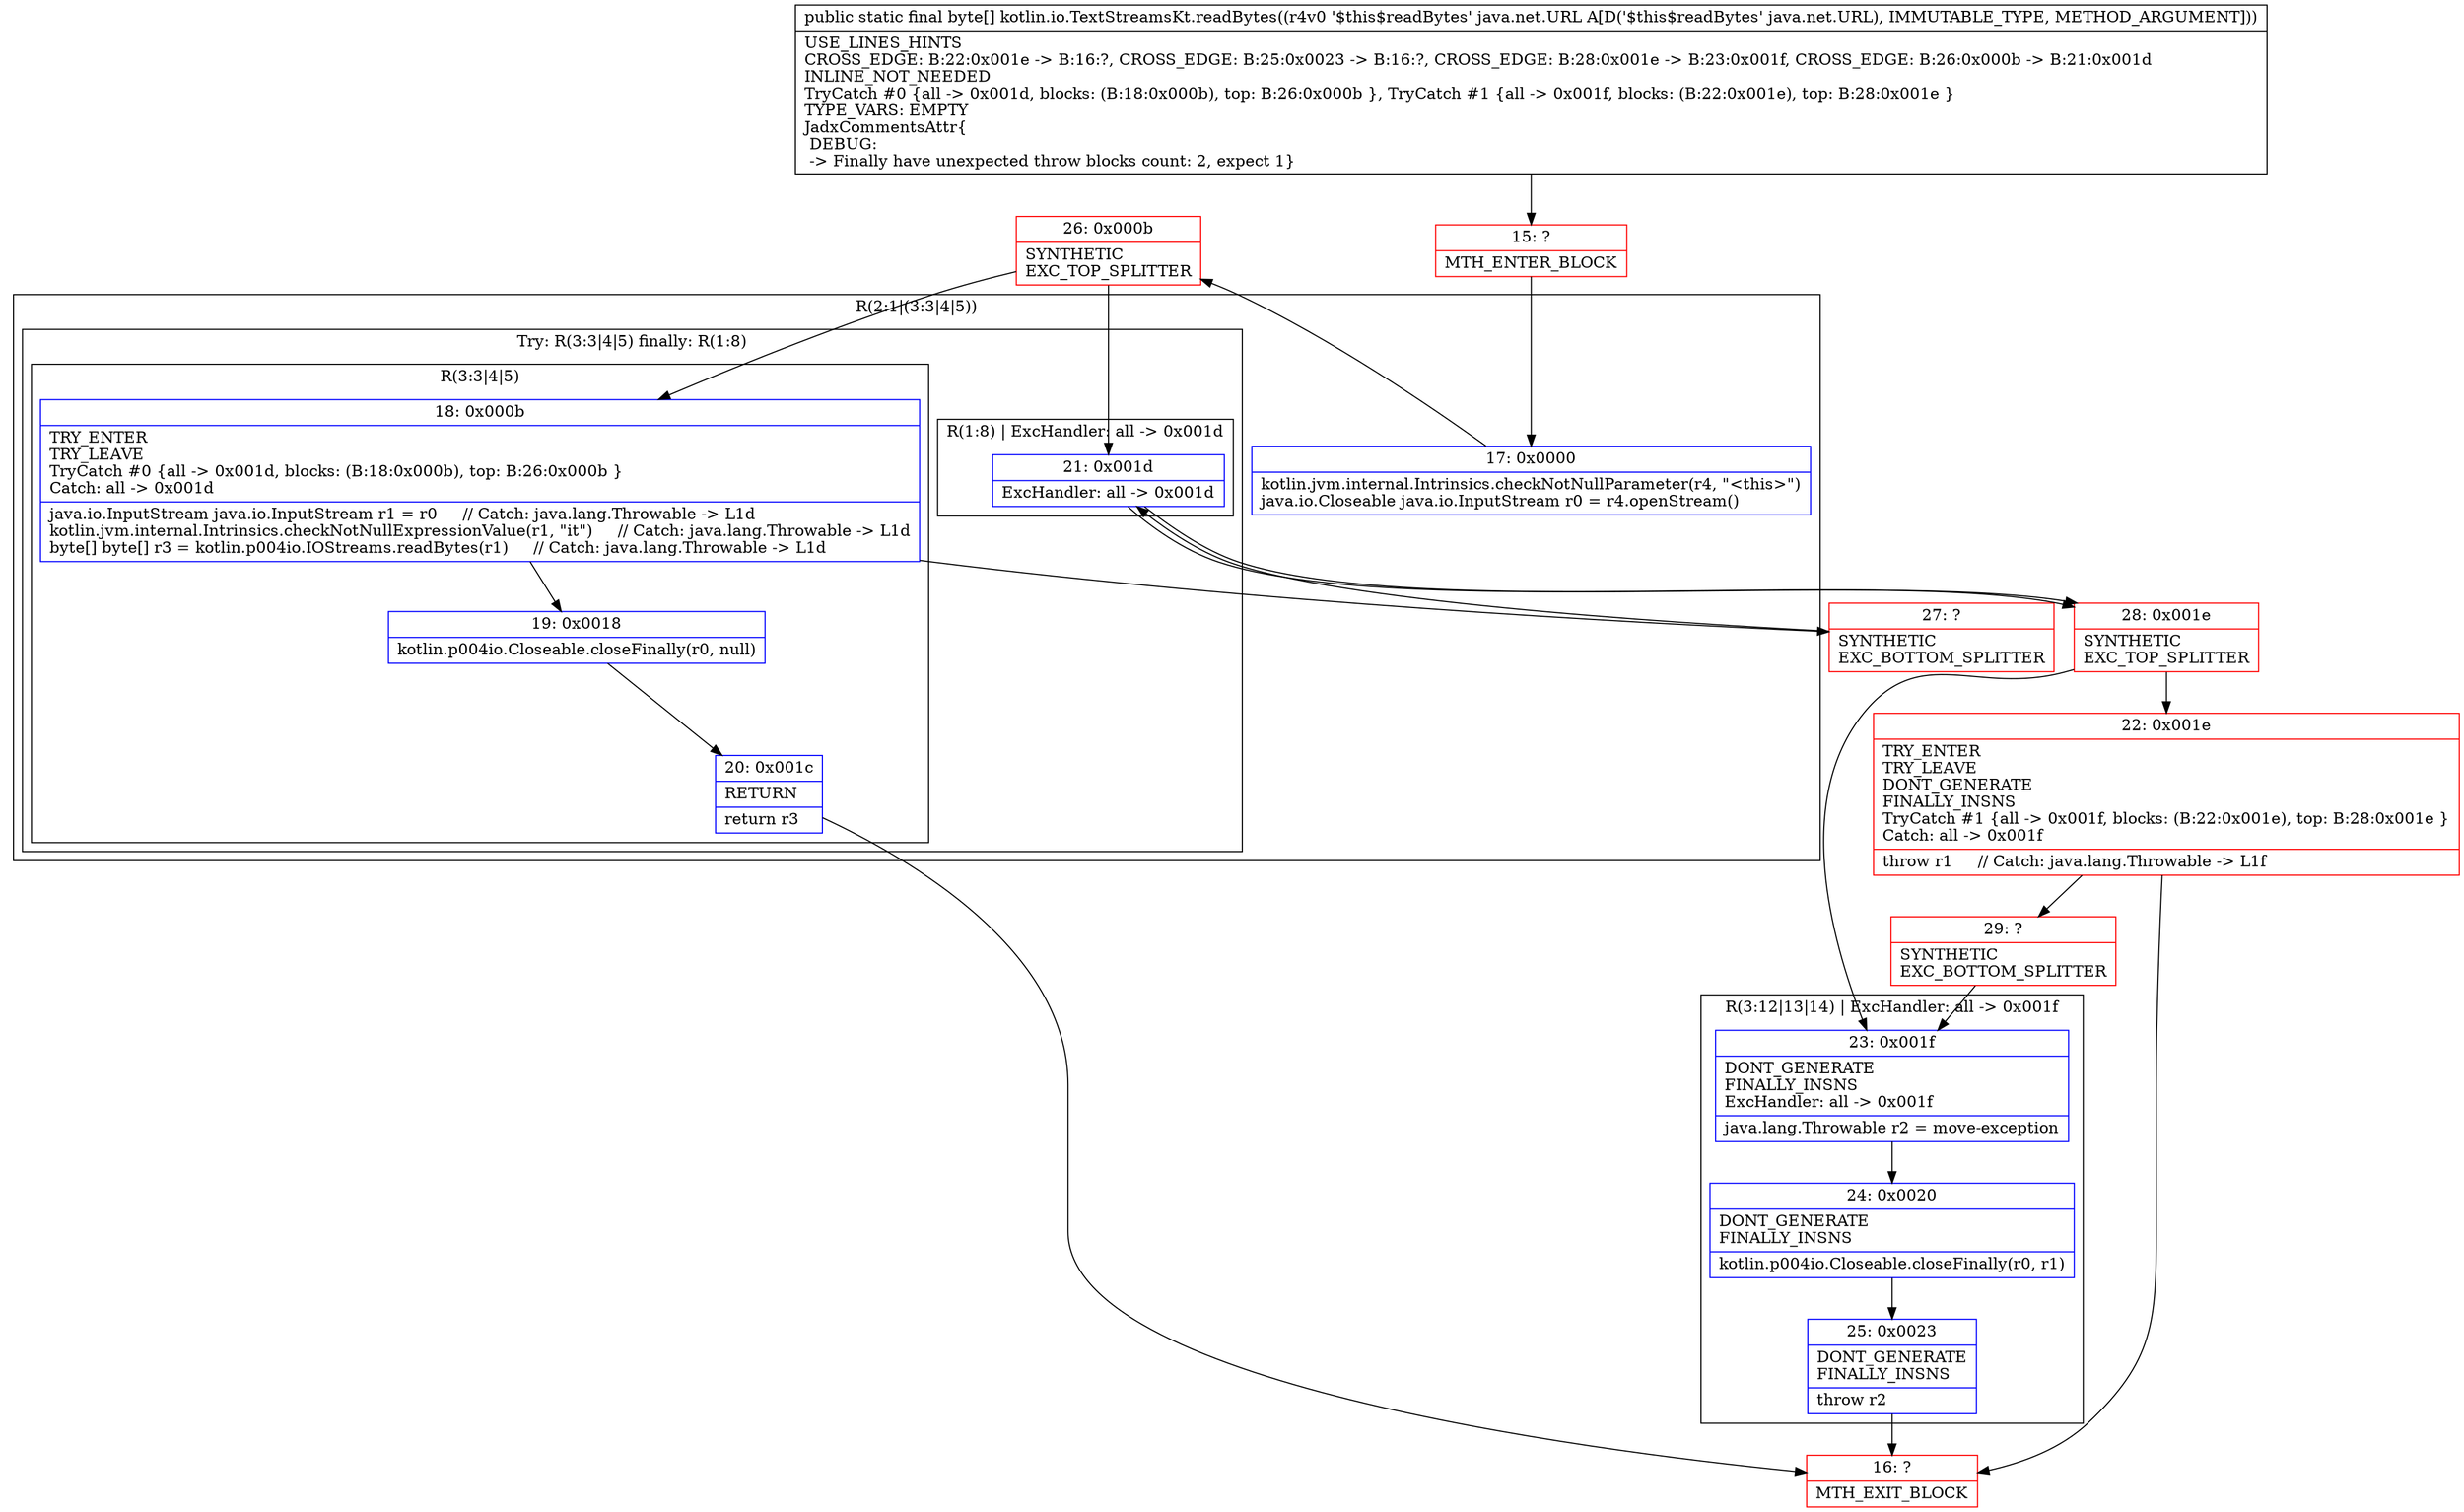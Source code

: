 digraph "CFG forkotlin.io.TextStreamsKt.readBytes(Ljava\/net\/URL;)[B" {
subgraph cluster_Region_2146117715 {
label = "R(2:1|(3:3|4|5))";
node [shape=record,color=blue];
Node_17 [shape=record,label="{17\:\ 0x0000|kotlin.jvm.internal.Intrinsics.checkNotNullParameter(r4, \"\<this\>\")\ljava.io.Closeable java.io.InputStream r0 = r4.openStream()\l}"];
subgraph cluster_TryCatchRegion_1350938912 {
label = "Try: R(3:3|4|5) finally: R(1:8)";
node [shape=record,color=blue];
subgraph cluster_Region_856466861 {
label = "R(3:3|4|5)";
node [shape=record,color=blue];
Node_18 [shape=record,label="{18\:\ 0x000b|TRY_ENTER\lTRY_LEAVE\lTryCatch #0 \{all \-\> 0x001d, blocks: (B:18:0x000b), top: B:26:0x000b \}\lCatch: all \-\> 0x001d\l|java.io.InputStream java.io.InputStream r1 = r0     \/\/ Catch: java.lang.Throwable \-\> L1d\lkotlin.jvm.internal.Intrinsics.checkNotNullExpressionValue(r1, \"it\")     \/\/ Catch: java.lang.Throwable \-\> L1d\lbyte[] byte[] r3 = kotlin.p004io.IOStreams.readBytes(r1)     \/\/ Catch: java.lang.Throwable \-\> L1d\l}"];
Node_19 [shape=record,label="{19\:\ 0x0018|kotlin.p004io.Closeable.closeFinally(r0, null)\l}"];
Node_20 [shape=record,label="{20\:\ 0x001c|RETURN\l|return r3\l}"];
}
subgraph cluster_Region_335453354 {
label = "R(1:8) | ExcHandler: all \-\> 0x001d\l";
node [shape=record,color=blue];
Node_21 [shape=record,label="{21\:\ 0x001d|ExcHandler: all \-\> 0x001d\l}"];
}
}
}
subgraph cluster_Region_335453354 {
label = "R(1:8) | ExcHandler: all \-\> 0x001d\l";
node [shape=record,color=blue];
Node_21 [shape=record,label="{21\:\ 0x001d|ExcHandler: all \-\> 0x001d\l}"];
}
subgraph cluster_Region_1423818256 {
label = "R(3:12|13|14) | ExcHandler: all \-\> 0x001f\l";
node [shape=record,color=blue];
Node_23 [shape=record,label="{23\:\ 0x001f|DONT_GENERATE\lFINALLY_INSNS\lExcHandler: all \-\> 0x001f\l|java.lang.Throwable r2 = move\-exception\l}"];
Node_24 [shape=record,label="{24\:\ 0x0020|DONT_GENERATE\lFINALLY_INSNS\l|kotlin.p004io.Closeable.closeFinally(r0, r1)\l}"];
Node_25 [shape=record,label="{25\:\ 0x0023|DONT_GENERATE\lFINALLY_INSNS\l|throw r2\l}"];
}
Node_15 [shape=record,color=red,label="{15\:\ ?|MTH_ENTER_BLOCK\l}"];
Node_26 [shape=record,color=red,label="{26\:\ 0x000b|SYNTHETIC\lEXC_TOP_SPLITTER\l}"];
Node_16 [shape=record,color=red,label="{16\:\ ?|MTH_EXIT_BLOCK\l}"];
Node_27 [shape=record,color=red,label="{27\:\ ?|SYNTHETIC\lEXC_BOTTOM_SPLITTER\l}"];
Node_28 [shape=record,color=red,label="{28\:\ 0x001e|SYNTHETIC\lEXC_TOP_SPLITTER\l}"];
Node_22 [shape=record,color=red,label="{22\:\ 0x001e|TRY_ENTER\lTRY_LEAVE\lDONT_GENERATE\lFINALLY_INSNS\lTryCatch #1 \{all \-\> 0x001f, blocks: (B:22:0x001e), top: B:28:0x001e \}\lCatch: all \-\> 0x001f\l|throw r1     \/\/ Catch: java.lang.Throwable \-\> L1f\l}"];
Node_29 [shape=record,color=red,label="{29\:\ ?|SYNTHETIC\lEXC_BOTTOM_SPLITTER\l}"];
MethodNode[shape=record,label="{public static final byte[] kotlin.io.TextStreamsKt.readBytes((r4v0 '$this$readBytes' java.net.URL A[D('$this$readBytes' java.net.URL), IMMUTABLE_TYPE, METHOD_ARGUMENT]))  | USE_LINES_HINTS\lCROSS_EDGE: B:22:0x001e \-\> B:16:?, CROSS_EDGE: B:25:0x0023 \-\> B:16:?, CROSS_EDGE: B:28:0x001e \-\> B:23:0x001f, CROSS_EDGE: B:26:0x000b \-\> B:21:0x001d\lINLINE_NOT_NEEDED\lTryCatch #0 \{all \-\> 0x001d, blocks: (B:18:0x000b), top: B:26:0x000b \}, TryCatch #1 \{all \-\> 0x001f, blocks: (B:22:0x001e), top: B:28:0x001e \}\lTYPE_VARS: EMPTY\lJadxCommentsAttr\{\l DEBUG: \l \-\> Finally have unexpected throw blocks count: 2, expect 1\}\l}"];
MethodNode -> Node_15;Node_17 -> Node_26;
Node_18 -> Node_19;
Node_18 -> Node_27;
Node_19 -> Node_20;
Node_20 -> Node_16;
Node_21 -> Node_28;
Node_21 -> Node_28;
Node_23 -> Node_24;
Node_24 -> Node_25;
Node_25 -> Node_16;
Node_15 -> Node_17;
Node_26 -> Node_18;
Node_26 -> Node_21;
Node_27 -> Node_21;
Node_28 -> Node_22;
Node_28 -> Node_23;
Node_22 -> Node_16;
Node_22 -> Node_29;
Node_29 -> Node_23;
}

